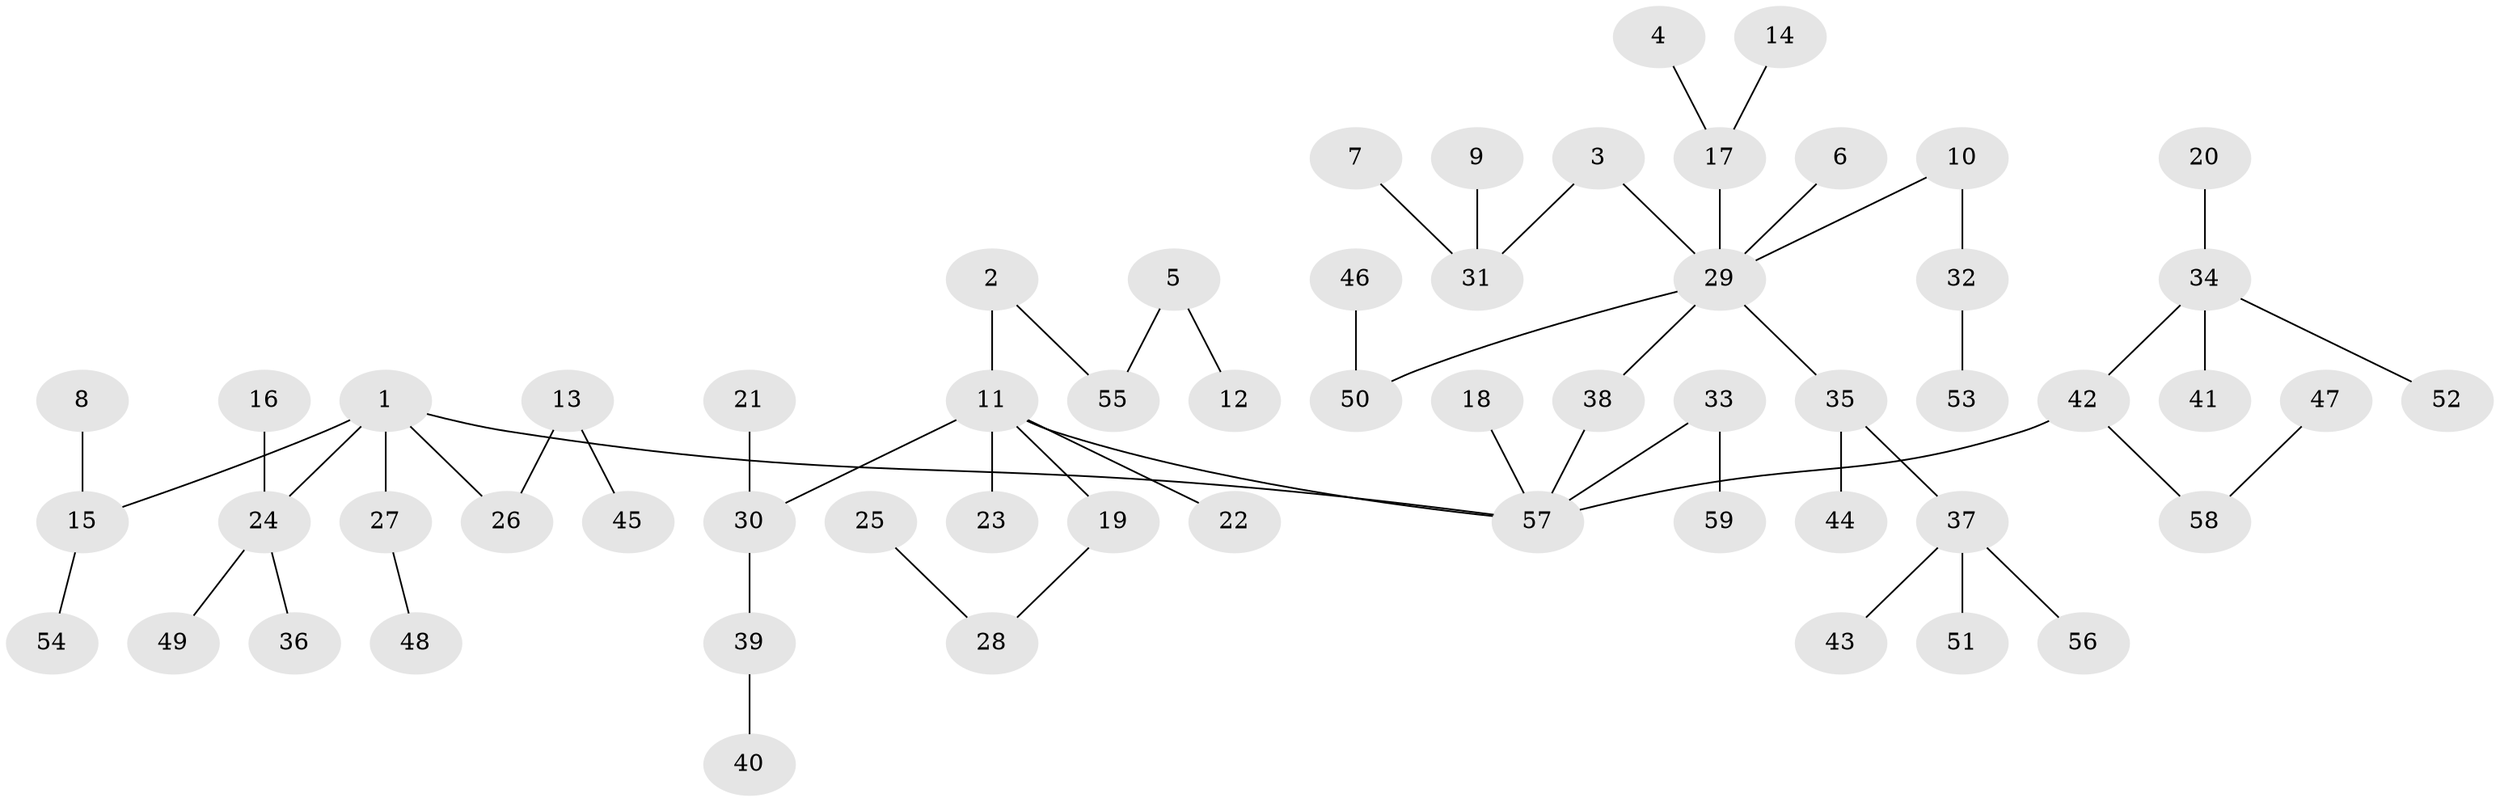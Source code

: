 // original degree distribution, {7: 0.01694915254237288, 4: 0.0847457627118644, 8: 0.00847457627118644, 5: 0.03389830508474576, 3: 0.11016949152542373, 2: 0.211864406779661, 1: 0.5338983050847458}
// Generated by graph-tools (version 1.1) at 2025/50/03/09/25 03:50:17]
// undirected, 59 vertices, 58 edges
graph export_dot {
graph [start="1"]
  node [color=gray90,style=filled];
  1;
  2;
  3;
  4;
  5;
  6;
  7;
  8;
  9;
  10;
  11;
  12;
  13;
  14;
  15;
  16;
  17;
  18;
  19;
  20;
  21;
  22;
  23;
  24;
  25;
  26;
  27;
  28;
  29;
  30;
  31;
  32;
  33;
  34;
  35;
  36;
  37;
  38;
  39;
  40;
  41;
  42;
  43;
  44;
  45;
  46;
  47;
  48;
  49;
  50;
  51;
  52;
  53;
  54;
  55;
  56;
  57;
  58;
  59;
  1 -- 15 [weight=1.0];
  1 -- 24 [weight=1.0];
  1 -- 26 [weight=1.0];
  1 -- 27 [weight=1.0];
  1 -- 57 [weight=1.0];
  2 -- 11 [weight=1.0];
  2 -- 55 [weight=1.0];
  3 -- 29 [weight=1.0];
  3 -- 31 [weight=1.0];
  4 -- 17 [weight=1.0];
  5 -- 12 [weight=1.0];
  5 -- 55 [weight=1.0];
  6 -- 29 [weight=1.0];
  7 -- 31 [weight=1.0];
  8 -- 15 [weight=1.0];
  9 -- 31 [weight=1.0];
  10 -- 29 [weight=1.0];
  10 -- 32 [weight=1.0];
  11 -- 19 [weight=1.0];
  11 -- 22 [weight=1.0];
  11 -- 23 [weight=1.0];
  11 -- 30 [weight=1.0];
  11 -- 57 [weight=1.0];
  13 -- 26 [weight=1.0];
  13 -- 45 [weight=1.0];
  14 -- 17 [weight=1.0];
  15 -- 54 [weight=1.0];
  16 -- 24 [weight=1.0];
  17 -- 29 [weight=1.0];
  18 -- 57 [weight=1.0];
  19 -- 28 [weight=1.0];
  20 -- 34 [weight=1.0];
  21 -- 30 [weight=1.0];
  24 -- 36 [weight=1.0];
  24 -- 49 [weight=1.0];
  25 -- 28 [weight=1.0];
  27 -- 48 [weight=1.0];
  29 -- 35 [weight=1.0];
  29 -- 38 [weight=1.0];
  29 -- 50 [weight=1.0];
  30 -- 39 [weight=1.0];
  32 -- 53 [weight=1.0];
  33 -- 57 [weight=1.0];
  33 -- 59 [weight=1.0];
  34 -- 41 [weight=1.0];
  34 -- 42 [weight=1.0];
  34 -- 52 [weight=1.0];
  35 -- 37 [weight=1.0];
  35 -- 44 [weight=1.0];
  37 -- 43 [weight=1.0];
  37 -- 51 [weight=1.0];
  37 -- 56 [weight=1.0];
  38 -- 57 [weight=1.0];
  39 -- 40 [weight=1.0];
  42 -- 57 [weight=1.0];
  42 -- 58 [weight=1.0];
  46 -- 50 [weight=1.0];
  47 -- 58 [weight=1.0];
}
